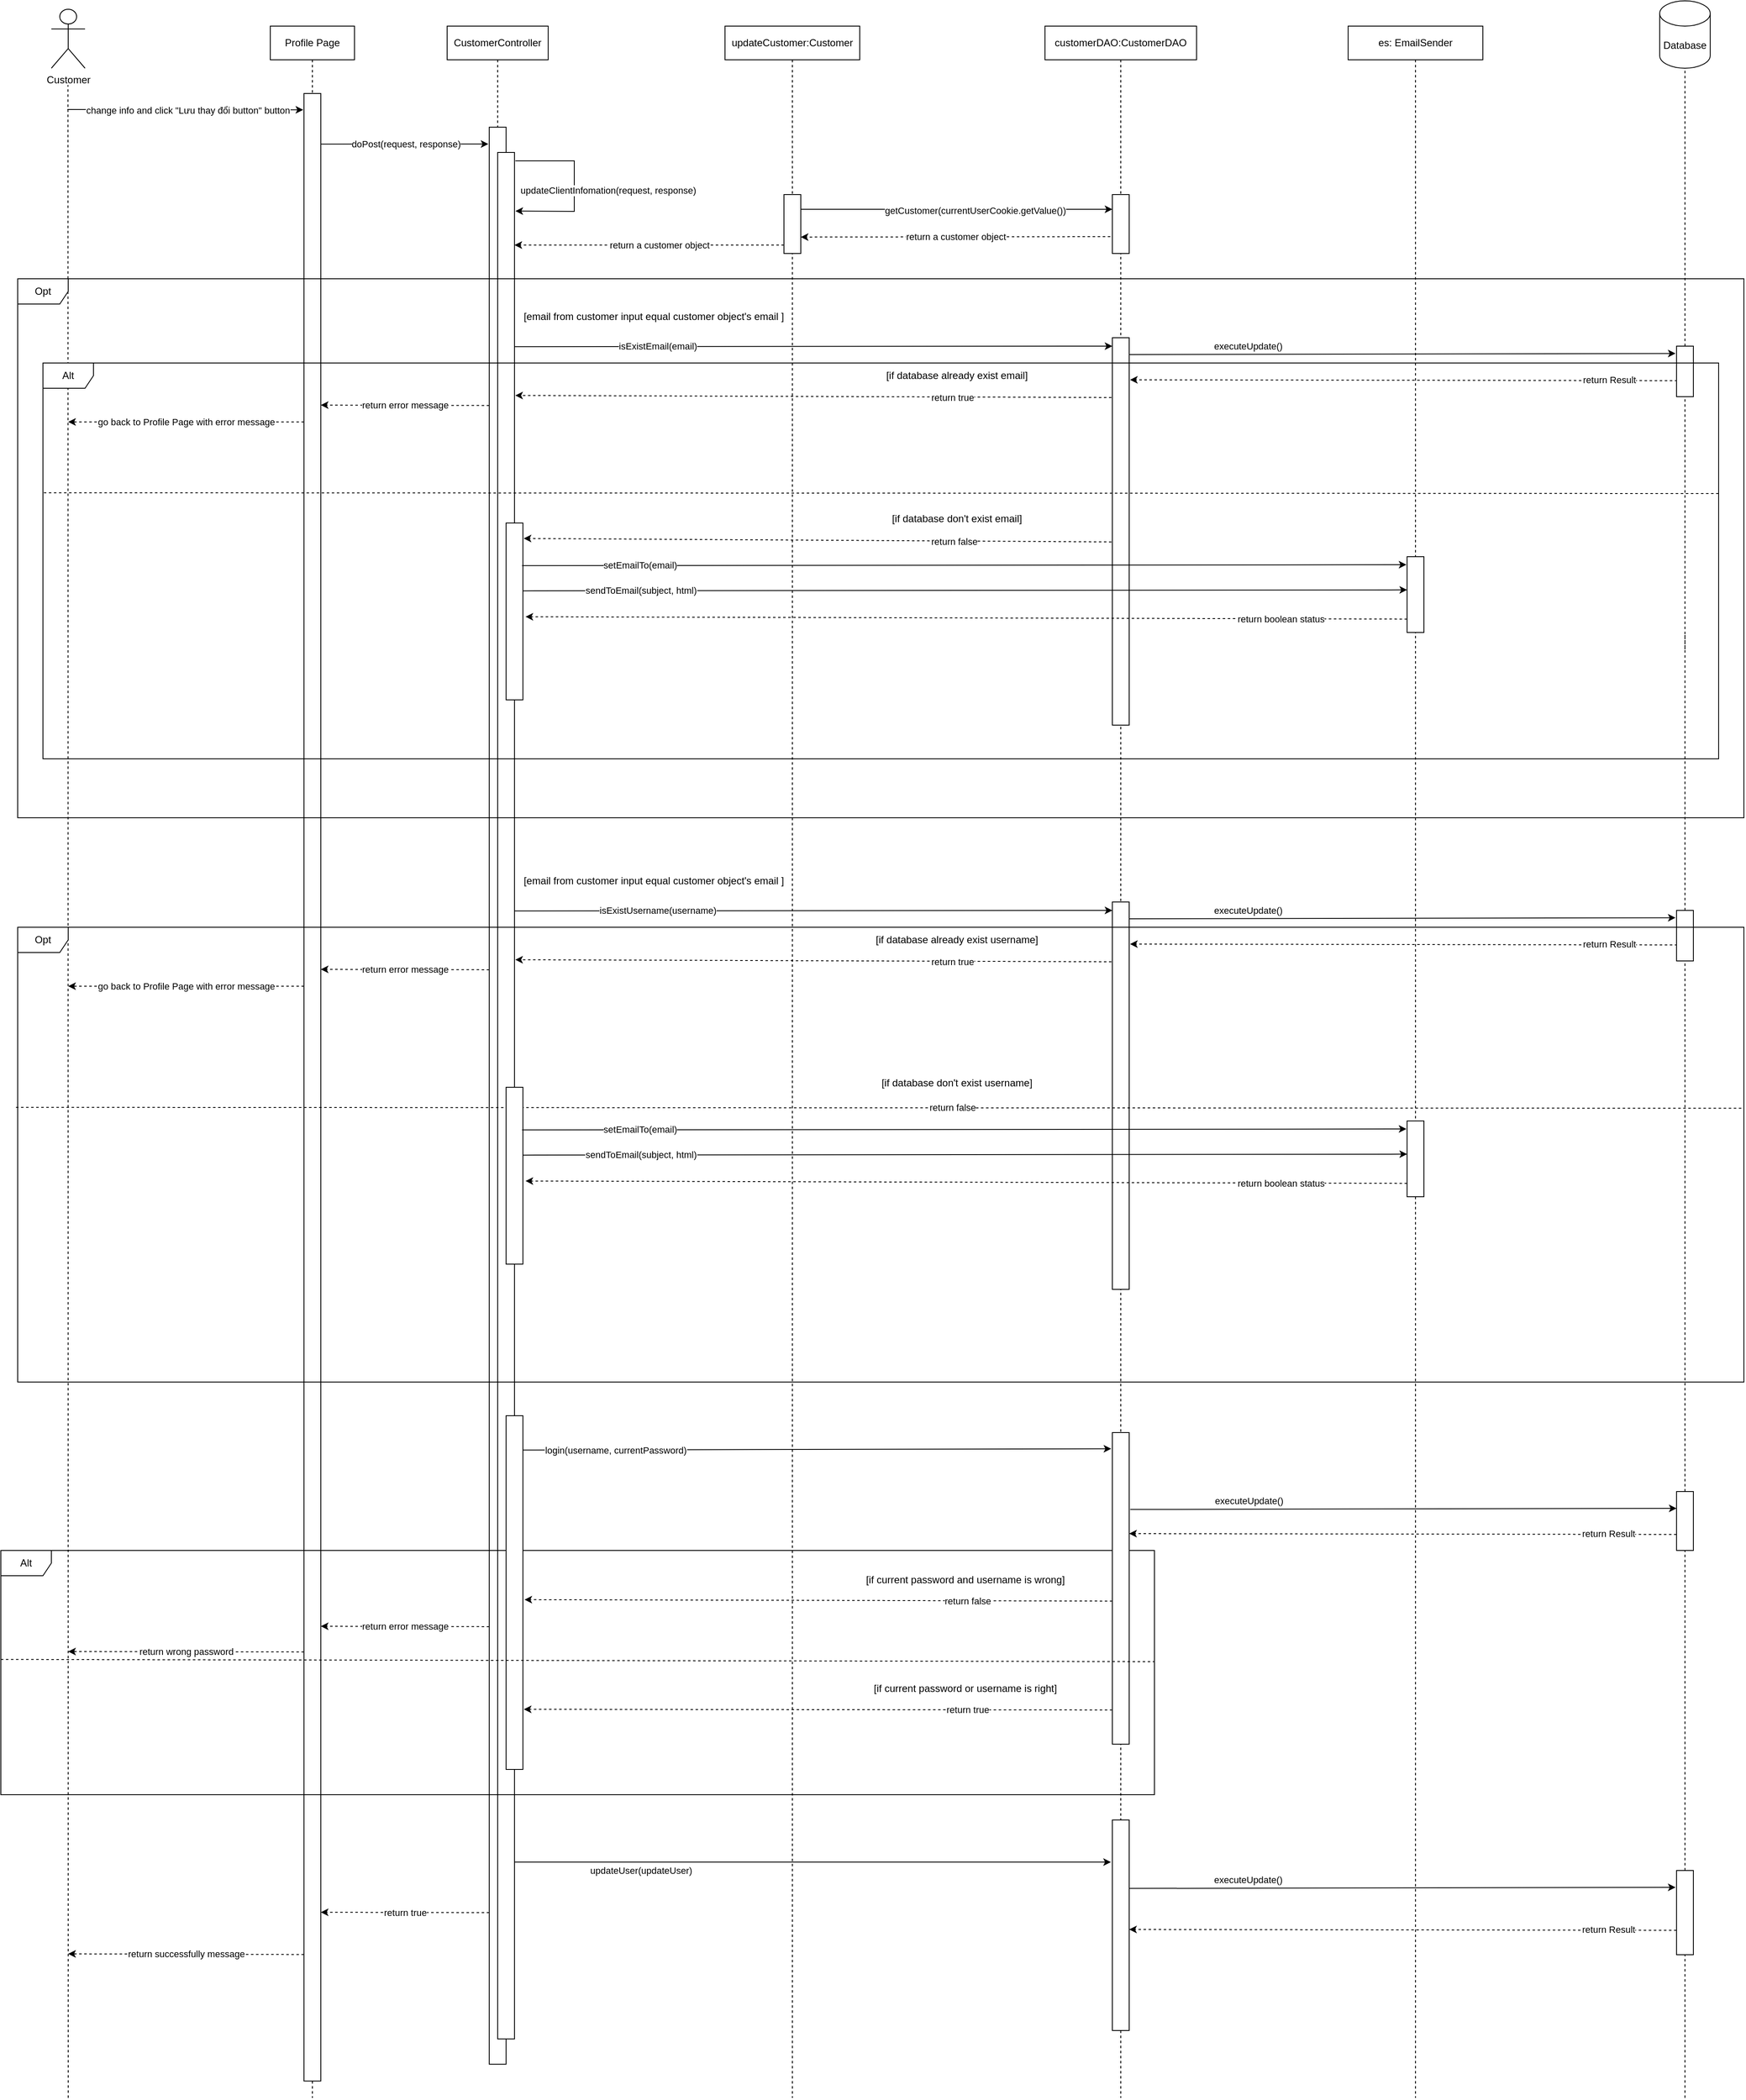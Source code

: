 <mxfile version="21.7.5" type="device">
  <diagram name="Page-1" id="02Nq9jW7B3owufkaCvR9">
    <mxGraphModel dx="1321" dy="1278" grid="1" gridSize="10" guides="1" tooltips="1" connect="1" arrows="1" fold="1" page="1" pageScale="1" pageWidth="850" pageHeight="1100" math="0" shadow="0">
      <root>
        <mxCell id="0" />
        <mxCell id="1" parent="0" />
        <mxCell id="blRzjGdOvriiohquqsqD-1" value="updateCustomer:Customer" style="shape=umlLifeline;perimeter=lifelinePerimeter;whiteSpace=wrap;html=1;container=1;dropTarget=0;collapsible=0;recursiveResize=0;outlineConnect=0;portConstraint=eastwest;newEdgeStyle={&quot;curved&quot;:0,&quot;rounded&quot;:0};" vertex="1" parent="1">
          <mxGeometry x="1300" y="460" width="160" height="2460" as="geometry" />
        </mxCell>
        <mxCell id="7hafV3GSP3RzsJZpvLI7-5" value="" style="endArrow=none;dashed=1;html=1;rounded=0;" parent="1" source="blRzjGdOvriiohquqsqD-7" target="7hafV3GSP3RzsJZpvLI7-6" edge="1">
          <mxGeometry width="50" height="50" relative="1" as="geometry">
            <mxPoint x="1660" y="1200" as="sourcePoint" />
            <mxPoint x="750" y="530" as="targetPoint" />
          </mxGeometry>
        </mxCell>
        <mxCell id="7hafV3GSP3RzsJZpvLI7-6" value="Database" style="shape=cylinder3;whiteSpace=wrap;html=1;boundedLbl=1;backgroundOutline=1;size=15;" parent="1" vertex="1">
          <mxGeometry x="2410" y="430" width="60" height="80" as="geometry" />
        </mxCell>
        <mxCell id="pOCr6q6vtAm0lsox3jmK-1" value="Customer" style="shape=umlActor;verticalLabelPosition=bottom;verticalAlign=top;html=1;" parent="1" vertex="1">
          <mxGeometry x="500" y="440" width="40" height="70" as="geometry" />
        </mxCell>
        <mxCell id="pOCr6q6vtAm0lsox3jmK-4" value="" style="endArrow=none;dashed=1;html=1;rounded=0;" parent="1" edge="1">
          <mxGeometry width="50" height="50" relative="1" as="geometry">
            <mxPoint x="520" y="2920" as="sourcePoint" />
            <mxPoint x="519.72" y="530" as="targetPoint" />
          </mxGeometry>
        </mxCell>
        <mxCell id="pOCr6q6vtAm0lsox3jmK-5" value="CustomerController" style="shape=umlLifeline;perimeter=lifelinePerimeter;whiteSpace=wrap;html=1;container=1;dropTarget=0;collapsible=0;recursiveResize=0;outlineConnect=0;portConstraint=eastwest;newEdgeStyle={&quot;curved&quot;:0,&quot;rounded&quot;:0};" parent="1" vertex="1">
          <mxGeometry x="970" y="460" width="120" height="2100" as="geometry" />
        </mxCell>
        <mxCell id="pOCr6q6vtAm0lsox3jmK-6" value="customerDAO:CustomerDAO" style="shape=umlLifeline;perimeter=lifelinePerimeter;whiteSpace=wrap;html=1;container=1;dropTarget=0;collapsible=0;recursiveResize=0;outlineConnect=0;portConstraint=eastwest;newEdgeStyle={&quot;curved&quot;:0,&quot;rounded&quot;:0};" parent="1" vertex="1">
          <mxGeometry x="1680" y="460" width="180" height="2460" as="geometry" />
        </mxCell>
        <mxCell id="pOCr6q6vtAm0lsox3jmK-10" value="" style="endArrow=classic;html=1;rounded=0;entryX=-0.05;entryY=0.024;entryDx=0;entryDy=0;entryPerimeter=0;" parent="1" edge="1">
          <mxGeometry width="50" height="50" relative="1" as="geometry">
            <mxPoint x="820" y="600.08" as="sourcePoint" />
            <mxPoint x="1019" y="600.0" as="targetPoint" />
          </mxGeometry>
        </mxCell>
        <mxCell id="pOCr6q6vtAm0lsox3jmK-11" value="doPost(request, response)" style="edgeLabel;html=1;align=center;verticalAlign=middle;resizable=0;points=[];" parent="pOCr6q6vtAm0lsox3jmK-10" vertex="1" connectable="0">
          <mxGeometry x="0.087" relative="1" as="geometry">
            <mxPoint x="-7" as="offset" />
          </mxGeometry>
        </mxCell>
        <mxCell id="pOCr6q6vtAm0lsox3jmK-13" value="" style="endArrow=classic;html=1;rounded=0;entryX=0.005;entryY=0.034;entryDx=0;entryDy=0;entryPerimeter=0;" parent="1" edge="1">
          <mxGeometry width="50" height="50" relative="1" as="geometry">
            <mxPoint x="519" y="559" as="sourcePoint" />
            <mxPoint x="799.1" y="559.38" as="targetPoint" />
          </mxGeometry>
        </mxCell>
        <mxCell id="pOCr6q6vtAm0lsox3jmK-40" value="change info and click &quot;Lưu thay đổi button&quot; button" style="edgeLabel;html=1;align=center;verticalAlign=middle;resizable=0;points=[];" parent="pOCr6q6vtAm0lsox3jmK-13" vertex="1" connectable="0">
          <mxGeometry x="-0.158" y="2" relative="1" as="geometry">
            <mxPoint x="25" y="3" as="offset" />
          </mxGeometry>
        </mxCell>
        <mxCell id="pOCr6q6vtAm0lsox3jmK-12" value="" style="rounded=0;whiteSpace=wrap;html=1;" parent="1" vertex="1">
          <mxGeometry x="1020" y="580" width="20" height="2300" as="geometry" />
        </mxCell>
        <mxCell id="pOCr6q6vtAm0lsox3jmK-15" value="" style="rounded=0;whiteSpace=wrap;html=1;" parent="1" vertex="1">
          <mxGeometry x="1370" y="660" width="20" height="70" as="geometry" />
        </mxCell>
        <mxCell id="pOCr6q6vtAm0lsox3jmK-16" value="&lt;span id=&quot;docs-internal-guid-dc2d509d-7fff-d388-6200-2b9743ca5b75&quot;&gt;&lt;/span&gt;Profile Page" style="shape=umlLifeline;perimeter=lifelinePerimeter;whiteSpace=wrap;html=1;container=1;dropTarget=0;collapsible=0;recursiveResize=0;outlineConnect=0;portConstraint=eastwest;newEdgeStyle={&quot;curved&quot;:0,&quot;rounded&quot;:0};" parent="1" vertex="1">
          <mxGeometry x="760" y="460" width="100" height="2460" as="geometry" />
        </mxCell>
        <mxCell id="pOCr6q6vtAm0lsox3jmK-17" value="" style="rounded=0;whiteSpace=wrap;html=1;" parent="1" vertex="1">
          <mxGeometry x="800" y="540" width="20" height="2360" as="geometry" />
        </mxCell>
        <mxCell id="pOCr6q6vtAm0lsox3jmK-20" value="" style="rounded=0;whiteSpace=wrap;html=1;" parent="1" vertex="1">
          <mxGeometry x="1030" y="610" width="20" height="2240" as="geometry" />
        </mxCell>
        <mxCell id="pOCr6q6vtAm0lsox3jmK-21" value="" style="endArrow=classic;html=1;rounded=0;entryX=1.006;entryY=0.099;entryDx=0;entryDy=0;entryPerimeter=0;" parent="1" edge="1">
          <mxGeometry width="50" height="50" relative="1" as="geometry">
            <mxPoint x="1051" y="620" as="sourcePoint" />
            <mxPoint x="1051.12" y="679.6" as="targetPoint" />
            <Array as="points">
              <mxPoint x="1121" y="620" />
              <mxPoint x="1121" y="680" />
            </Array>
          </mxGeometry>
        </mxCell>
        <mxCell id="pOCr6q6vtAm0lsox3jmK-22" value="updateClientInfomation(request, response)" style="edgeLabel;html=1;align=center;verticalAlign=middle;resizable=0;points=[];" parent="pOCr6q6vtAm0lsox3jmK-21" vertex="1" connectable="0">
          <mxGeometry x="0.087" relative="1" as="geometry">
            <mxPoint x="40" y="-4" as="offset" />
          </mxGeometry>
        </mxCell>
        <mxCell id="pOCr6q6vtAm0lsox3jmK-23" value="isExistEmail(email)" style="endArrow=classic;html=1;rounded=0;exitX=1.117;exitY=0.301;exitDx=0;exitDy=0;exitPerimeter=0;" parent="1" edge="1">
          <mxGeometry x="-0.521" y="1" width="50" height="50" relative="1" as="geometry">
            <mxPoint x="1050.0" y="840.68" as="sourcePoint" />
            <mxPoint x="1760" y="840" as="targetPoint" />
            <mxPoint as="offset" />
          </mxGeometry>
        </mxCell>
        <mxCell id="pOCr6q6vtAm0lsox3jmK-32" value="go back to Profile Page with error message" style="endArrow=classic;html=1;rounded=0;dashed=1;exitX=0.005;exitY=0.82;exitDx=0;exitDy=0;exitPerimeter=0;" parent="1" edge="1">
          <mxGeometry width="50" height="50" relative="1" as="geometry">
            <mxPoint x="800" y="930" as="sourcePoint" />
            <mxPoint x="520" y="930" as="targetPoint" />
            <mxPoint as="offset" />
          </mxGeometry>
        </mxCell>
        <mxCell id="uiwo6wowdkumXzTa2rLQ-1" value="" style="endArrow=none;dashed=1;html=1;rounded=0;" parent="1" edge="1" source="blRzjGdOvriiohquqsqD-88">
          <mxGeometry width="50" height="50" relative="1" as="geometry">
            <mxPoint x="2440" y="3840" as="sourcePoint" />
            <mxPoint x="2440" y="1180" as="targetPoint" />
          </mxGeometry>
        </mxCell>
        <mxCell id="blRzjGdOvriiohquqsqD-3" value="es:&amp;nbsp;EmailSender" style="shape=umlLifeline;perimeter=lifelinePerimeter;whiteSpace=wrap;html=1;container=1;dropTarget=0;collapsible=0;recursiveResize=0;outlineConnect=0;portConstraint=eastwest;newEdgeStyle={&quot;curved&quot;:0,&quot;rounded&quot;:0};" vertex="1" parent="1">
          <mxGeometry x="2040" y="460" width="160" height="2460" as="geometry" />
        </mxCell>
        <mxCell id="blRzjGdOvriiohquqsqD-5" value="getCustomer(currentUserCookie.getValue())" style="endArrow=classic;html=1;rounded=0;exitX=1;exitY=0.25;exitDx=0;exitDy=0;entryX=0;entryY=0.25;entryDx=0;entryDy=0;" edge="1" parent="1" source="pOCr6q6vtAm0lsox3jmK-15" target="blRzjGdOvriiohquqsqD-6">
          <mxGeometry x="0.119" y="-1" width="50" height="50" relative="1" as="geometry">
            <mxPoint x="1389" y="690.0" as="sourcePoint" />
            <mxPoint x="1759" y="696" as="targetPoint" />
            <mxPoint as="offset" />
          </mxGeometry>
        </mxCell>
        <mxCell id="blRzjGdOvriiohquqsqD-6" value="" style="rounded=0;whiteSpace=wrap;html=1;" vertex="1" parent="1">
          <mxGeometry x="1760" y="660" width="20" height="70" as="geometry" />
        </mxCell>
        <mxCell id="blRzjGdOvriiohquqsqD-8" value="return a customer object" style="endArrow=classic;html=1;rounded=0;dashed=1;exitX=-0.178;exitY=0.826;exitDx=0;exitDy=0;exitPerimeter=0;entryX=0.944;entryY=0.667;entryDx=0;entryDy=0;entryPerimeter=0;" edge="1" parent="1">
          <mxGeometry width="50" height="50" relative="1" as="geometry">
            <mxPoint x="1757.56" y="710.0" as="sourcePoint" />
            <mxPoint x="1390.0" y="710.46" as="targetPoint" />
          </mxGeometry>
        </mxCell>
        <mxCell id="blRzjGdOvriiohquqsqD-10" value="return a customer object" style="endArrow=classic;html=1;rounded=0;dashed=1;exitX=-0.178;exitY=0.826;exitDx=0;exitDy=0;exitPerimeter=0;" edge="1" parent="1">
          <mxGeometry x="-0.075" width="50" height="50" relative="1" as="geometry">
            <mxPoint x="1370" y="720.0" as="sourcePoint" />
            <mxPoint x="1050" y="720" as="targetPoint" />
            <mxPoint as="offset" />
          </mxGeometry>
        </mxCell>
        <mxCell id="blRzjGdOvriiohquqsqD-12" value="" style="rounded=0;whiteSpace=wrap;html=1;" vertex="1" parent="1">
          <mxGeometry x="1760" y="830" width="20" height="460" as="geometry" />
        </mxCell>
        <mxCell id="blRzjGdOvriiohquqsqD-13" value="executeUpdate()" style="endArrow=classic;html=1;rounded=0;exitX=0.984;exitY=0.371;exitDx=0;exitDy=0;exitPerimeter=0;entryX=-0.057;entryY=0.645;entryDx=0;entryDy=0;entryPerimeter=0;" edge="1" parent="1">
          <mxGeometry x="-0.565" y="10" width="50" height="50" relative="1" as="geometry">
            <mxPoint x="1780" y="850.0" as="sourcePoint" />
            <mxPoint x="2428.86" y="848.7" as="targetPoint" />
            <mxPoint as="offset" />
          </mxGeometry>
        </mxCell>
        <mxCell id="blRzjGdOvriiohquqsqD-14" value="return Result" style="endArrow=classic;html=1;rounded=0;dashed=1;exitX=0.012;exitY=0.85;exitDx=0;exitDy=0;exitPerimeter=0;" edge="1" parent="1">
          <mxGeometry x="-0.751" y="-1" width="50" height="50" relative="1" as="geometry">
            <mxPoint x="2431" y="881" as="sourcePoint" />
            <mxPoint x="1781" y="880" as="targetPoint" />
            <mxPoint as="offset" />
          </mxGeometry>
        </mxCell>
        <mxCell id="blRzjGdOvriiohquqsqD-15" value="" style="endArrow=none;dashed=1;html=1;rounded=0;" edge="1" parent="1" target="blRzjGdOvriiohquqsqD-7">
          <mxGeometry width="50" height="50" relative="1" as="geometry">
            <mxPoint x="2440" y="1200" as="sourcePoint" />
            <mxPoint x="2440" y="590" as="targetPoint" />
          </mxGeometry>
        </mxCell>
        <mxCell id="blRzjGdOvriiohquqsqD-7" value="" style="rounded=0;whiteSpace=wrap;html=1;" vertex="1" parent="1">
          <mxGeometry x="2430" y="840" width="20" height="60" as="geometry" />
        </mxCell>
        <mxCell id="blRzjGdOvriiohquqsqD-16" value="Alt" style="shape=umlFrame;whiteSpace=wrap;html=1;pointerEvents=0;" vertex="1" parent="1">
          <mxGeometry x="490" y="860" width="1990" height="470" as="geometry" />
        </mxCell>
        <mxCell id="blRzjGdOvriiohquqsqD-17" value="Opt" style="shape=umlFrame;whiteSpace=wrap;html=1;pointerEvents=0;" vertex="1" parent="1">
          <mxGeometry x="460" y="760" width="2050" height="640" as="geometry" />
        </mxCell>
        <mxCell id="blRzjGdOvriiohquqsqD-20" value="" style="endArrow=none;dashed=1;html=1;rounded=0;exitX=0;exitY=0.497;exitDx=0;exitDy=0;exitPerimeter=0;entryX=1;entryY=0.5;entryDx=0;entryDy=0;entryPerimeter=0;" edge="1" parent="1">
          <mxGeometry width="50" height="50" relative="1" as="geometry">
            <mxPoint x="491" y="1014.07" as="sourcePoint" />
            <mxPoint x="2481.0" y="1015.0" as="targetPoint" />
          </mxGeometry>
        </mxCell>
        <mxCell id="blRzjGdOvriiohquqsqD-23" value="[email from customer input equal customer object&#39;s email ]" style="text;html=1;align=center;verticalAlign=middle;resizable=0;points=[];autosize=1;strokeColor=none;fillColor=none;" vertex="1" parent="1">
          <mxGeometry x="1050" y="790" width="330" height="30" as="geometry" />
        </mxCell>
        <mxCell id="blRzjGdOvriiohquqsqD-26" value="return true" style="endArrow=classic;html=1;rounded=0;dashed=1;exitX=0.012;exitY=0.85;exitDx=0;exitDy=0;exitPerimeter=0;entryX=1.096;entryY=0.139;entryDx=0;entryDy=0;entryPerimeter=0;" edge="1" parent="1">
          <mxGeometry x="-0.466" y="1" width="50" height="50" relative="1" as="geometry">
            <mxPoint x="1759" y="901" as="sourcePoint" />
            <mxPoint x="1050.92" y="898.54" as="targetPoint" />
            <mxPoint as="offset" />
          </mxGeometry>
        </mxCell>
        <mxCell id="blRzjGdOvriiohquqsqD-27" value="[if database already exist email]" style="text;html=1;align=center;verticalAlign=middle;resizable=0;points=[];autosize=1;strokeColor=none;fillColor=none;" vertex="1" parent="1">
          <mxGeometry x="1480" y="860" width="190" height="30" as="geometry" />
        </mxCell>
        <mxCell id="blRzjGdOvriiohquqsqD-28" value="return error message" style="endArrow=classic;html=1;rounded=0;dashed=1;exitX=0.012;exitY=0.85;exitDx=0;exitDy=0;exitPerimeter=0;" edge="1" parent="1">
          <mxGeometry width="50" height="50" relative="1" as="geometry">
            <mxPoint x="1020" y="910.46" as="sourcePoint" />
            <mxPoint x="820" y="910" as="targetPoint" />
            <mxPoint as="offset" />
          </mxGeometry>
        </mxCell>
        <mxCell id="blRzjGdOvriiohquqsqD-29" value="return false" style="endArrow=classic;html=1;rounded=0;dashed=1;exitX=0.012;exitY=0.85;exitDx=0;exitDy=0;exitPerimeter=0;entryX=1.097;entryY=0.153;entryDx=0;entryDy=0;entryPerimeter=0;" edge="1" parent="1">
          <mxGeometry x="-0.466" y="1" width="50" height="50" relative="1" as="geometry">
            <mxPoint x="1759" y="1072.46" as="sourcePoint" />
            <mxPoint x="1060.94" y="1068.36" as="targetPoint" />
            <mxPoint as="offset" />
          </mxGeometry>
        </mxCell>
        <mxCell id="blRzjGdOvriiohquqsqD-30" value="[if database don&#39;t exist email]" style="text;html=1;align=center;verticalAlign=middle;resizable=0;points=[];autosize=1;strokeColor=none;fillColor=none;" vertex="1" parent="1">
          <mxGeometry x="1485" y="1030" width="180" height="30" as="geometry" />
        </mxCell>
        <mxCell id="blRzjGdOvriiohquqsqD-32" value="" style="rounded=0;whiteSpace=wrap;html=1;" vertex="1" parent="1">
          <mxGeometry x="1040" y="1050" width="20" height="210" as="geometry" />
        </mxCell>
        <mxCell id="blRzjGdOvriiohquqsqD-35" value="" style="rounded=0;whiteSpace=wrap;html=1;" vertex="1" parent="1">
          <mxGeometry x="2110" y="1090" width="20" height="90" as="geometry" />
        </mxCell>
        <mxCell id="blRzjGdOvriiohquqsqD-40" value="setEmailTo(email)" style="endArrow=classic;html=1;rounded=0;exitX=1.117;exitY=0.301;exitDx=0;exitDy=0;exitPerimeter=0;entryX=0.009;entryY=0.659;entryDx=0;entryDy=0;entryPerimeter=0;" edge="1" parent="1">
          <mxGeometry x="-0.732" y="1" width="50" height="50" relative="1" as="geometry">
            <mxPoint x="1059.0" y="1100.68" as="sourcePoint" />
            <mxPoint x="2109.18" y="1099.54" as="targetPoint" />
            <mxPoint as="offset" />
          </mxGeometry>
        </mxCell>
        <mxCell id="blRzjGdOvriiohquqsqD-41" value="sendToEmail(subject, html)" style="endArrow=classic;html=1;rounded=0;exitX=1.117;exitY=0.301;exitDx=0;exitDy=0;exitPerimeter=0;entryX=0.009;entryY=0.659;entryDx=0;entryDy=0;entryPerimeter=0;" edge="1" parent="1">
          <mxGeometry x="-0.733" width="50" height="50" relative="1" as="geometry">
            <mxPoint x="1059.82" y="1130.57" as="sourcePoint" />
            <mxPoint x="2110" y="1129.43" as="targetPoint" />
            <mxPoint as="offset" />
          </mxGeometry>
        </mxCell>
        <mxCell id="blRzjGdOvriiohquqsqD-42" value="return boolean status" style="endArrow=classic;html=1;rounded=0;dashed=1;exitX=0.012;exitY=0.85;exitDx=0;exitDy=0;exitPerimeter=0;entryX=1.156;entryY=0.53;entryDx=0;entryDy=0;entryPerimeter=0;" edge="1" parent="1" target="blRzjGdOvriiohquqsqD-32">
          <mxGeometry x="-0.713" width="50" height="50" relative="1" as="geometry">
            <mxPoint x="2110" y="1164.1" as="sourcePoint" />
            <mxPoint x="1411.94" y="1160" as="targetPoint" />
            <mxPoint as="offset" />
          </mxGeometry>
        </mxCell>
        <mxCell id="blRzjGdOvriiohquqsqD-46" value="isExistUsername(username)" style="endArrow=classic;html=1;rounded=0;exitX=1.117;exitY=0.301;exitDx=0;exitDy=0;exitPerimeter=0;" edge="1" parent="1">
          <mxGeometry x="-0.521" y="1" width="50" height="50" relative="1" as="geometry">
            <mxPoint x="1050.0" y="1510.68" as="sourcePoint" />
            <mxPoint x="1760" y="1510" as="targetPoint" />
            <mxPoint as="offset" />
          </mxGeometry>
        </mxCell>
        <mxCell id="blRzjGdOvriiohquqsqD-47" value="go back to Profile Page with error message" style="endArrow=classic;html=1;rounded=0;dashed=1;exitX=0.005;exitY=0.82;exitDx=0;exitDy=0;exitPerimeter=0;" edge="1" parent="1">
          <mxGeometry width="50" height="50" relative="1" as="geometry">
            <mxPoint x="800" y="1600" as="sourcePoint" />
            <mxPoint x="520" y="1600" as="targetPoint" />
            <mxPoint as="offset" />
          </mxGeometry>
        </mxCell>
        <mxCell id="blRzjGdOvriiohquqsqD-48" value="" style="rounded=0;whiteSpace=wrap;html=1;" vertex="1" parent="1">
          <mxGeometry x="2430" y="2200" width="20" height="70" as="geometry" />
        </mxCell>
        <mxCell id="blRzjGdOvriiohquqsqD-49" value="" style="rounded=0;whiteSpace=wrap;html=1;" vertex="1" parent="1">
          <mxGeometry x="1760" y="1500" width="20" height="460" as="geometry" />
        </mxCell>
        <mxCell id="blRzjGdOvriiohquqsqD-50" value="executeUpdate()" style="endArrow=classic;html=1;rounded=0;exitX=0.984;exitY=0.371;exitDx=0;exitDy=0;exitPerimeter=0;entryX=-0.057;entryY=0.645;entryDx=0;entryDy=0;entryPerimeter=0;" edge="1" parent="1">
          <mxGeometry x="-0.565" y="10" width="50" height="50" relative="1" as="geometry">
            <mxPoint x="1780" y="1520.0" as="sourcePoint" />
            <mxPoint x="2428.86" y="1518.7" as="targetPoint" />
            <mxPoint as="offset" />
          </mxGeometry>
        </mxCell>
        <mxCell id="blRzjGdOvriiohquqsqD-51" value="return Result" style="endArrow=classic;html=1;rounded=0;dashed=1;exitX=0.012;exitY=0.85;exitDx=0;exitDy=0;exitPerimeter=0;" edge="1" parent="1">
          <mxGeometry x="-0.751" y="-1" width="50" height="50" relative="1" as="geometry">
            <mxPoint x="2431" y="1551" as="sourcePoint" />
            <mxPoint x="1781" y="1550" as="targetPoint" />
            <mxPoint as="offset" />
          </mxGeometry>
        </mxCell>
        <mxCell id="blRzjGdOvriiohquqsqD-52" value="" style="endArrow=none;dashed=1;html=1;rounded=0;" edge="1" source="blRzjGdOvriiohquqsqD-48" target="blRzjGdOvriiohquqsqD-53" parent="1">
          <mxGeometry width="50" height="50" relative="1" as="geometry">
            <mxPoint x="2440" y="1650" as="sourcePoint" />
            <mxPoint x="2440" y="1260" as="targetPoint" />
          </mxGeometry>
        </mxCell>
        <mxCell id="blRzjGdOvriiohquqsqD-53" value="" style="rounded=0;whiteSpace=wrap;html=1;" vertex="1" parent="1">
          <mxGeometry x="2430" y="1510" width="20" height="60" as="geometry" />
        </mxCell>
        <mxCell id="blRzjGdOvriiohquqsqD-54" value="Alt" style="shape=umlFrame;whiteSpace=wrap;html=1;pointerEvents=0;" vertex="1" parent="1">
          <mxGeometry x="440" y="2270" width="1370" height="290" as="geometry" />
        </mxCell>
        <mxCell id="blRzjGdOvriiohquqsqD-55" value="Opt" style="shape=umlFrame;whiteSpace=wrap;html=1;pointerEvents=0;" vertex="1" parent="1">
          <mxGeometry x="460" y="1530" width="2050" height="540" as="geometry" />
        </mxCell>
        <mxCell id="blRzjGdOvriiohquqsqD-56" value="" style="rounded=0;whiteSpace=wrap;html=1;" vertex="1" parent="1">
          <mxGeometry x="1760" y="2130" width="20" height="370" as="geometry" />
        </mxCell>
        <mxCell id="blRzjGdOvriiohquqsqD-57" value="return false" style="endArrow=none;dashed=1;html=1;rounded=0;exitX=-0.001;exitY=0.396;exitDx=0;exitDy=0;exitPerimeter=0;entryX=1;entryY=0.398;entryDx=0;entryDy=0;entryPerimeter=0;" edge="1" parent="1" source="blRzjGdOvriiohquqsqD-55" target="blRzjGdOvriiohquqsqD-55">
          <mxGeometry x="0.084" width="50" height="50" relative="1" as="geometry">
            <mxPoint x="491" y="1684.07" as="sourcePoint" />
            <mxPoint x="2481.0" y="1685.0" as="targetPoint" />
            <mxPoint as="offset" />
          </mxGeometry>
        </mxCell>
        <mxCell id="blRzjGdOvriiohquqsqD-58" value="[email from customer input equal customer object&#39;s email ]" style="text;html=1;align=center;verticalAlign=middle;resizable=0;points=[];autosize=1;strokeColor=none;fillColor=none;" vertex="1" parent="1">
          <mxGeometry x="1050" y="1460" width="330" height="30" as="geometry" />
        </mxCell>
        <mxCell id="blRzjGdOvriiohquqsqD-59" value="return true" style="endArrow=classic;html=1;rounded=0;dashed=1;exitX=0.012;exitY=0.85;exitDx=0;exitDy=0;exitPerimeter=0;entryX=1.096;entryY=0.139;entryDx=0;entryDy=0;entryPerimeter=0;" edge="1" parent="1">
          <mxGeometry x="-0.466" y="1" width="50" height="50" relative="1" as="geometry">
            <mxPoint x="1759" y="1571" as="sourcePoint" />
            <mxPoint x="1050.92" y="1568.54" as="targetPoint" />
            <mxPoint as="offset" />
          </mxGeometry>
        </mxCell>
        <mxCell id="blRzjGdOvriiohquqsqD-60" value="[if database already exist username]" style="text;html=1;align=center;verticalAlign=middle;resizable=0;points=[];autosize=1;strokeColor=none;fillColor=none;" vertex="1" parent="1">
          <mxGeometry x="1465" y="1530" width="220" height="30" as="geometry" />
        </mxCell>
        <mxCell id="blRzjGdOvriiohquqsqD-61" value="return error message" style="endArrow=classic;html=1;rounded=0;dashed=1;exitX=0.012;exitY=0.85;exitDx=0;exitDy=0;exitPerimeter=0;" edge="1" parent="1">
          <mxGeometry width="50" height="50" relative="1" as="geometry">
            <mxPoint x="1020" y="1580.46" as="sourcePoint" />
            <mxPoint x="820" y="1580" as="targetPoint" />
            <mxPoint as="offset" />
          </mxGeometry>
        </mxCell>
        <mxCell id="blRzjGdOvriiohquqsqD-63" value="[if database don&#39;t exist username]" style="text;html=1;align=center;verticalAlign=middle;resizable=0;points=[];autosize=1;strokeColor=none;fillColor=none;" vertex="1" parent="1">
          <mxGeometry x="1475" y="1700" width="200" height="30" as="geometry" />
        </mxCell>
        <mxCell id="blRzjGdOvriiohquqsqD-64" value="" style="rounded=0;whiteSpace=wrap;html=1;" vertex="1" parent="1">
          <mxGeometry x="1040" y="1720" width="20" height="210" as="geometry" />
        </mxCell>
        <mxCell id="blRzjGdOvriiohquqsqD-65" value="" style="rounded=0;whiteSpace=wrap;html=1;" vertex="1" parent="1">
          <mxGeometry x="2110" y="1760" width="20" height="90" as="geometry" />
        </mxCell>
        <mxCell id="blRzjGdOvriiohquqsqD-66" value="setEmailTo(email)" style="endArrow=classic;html=1;rounded=0;exitX=1.117;exitY=0.301;exitDx=0;exitDy=0;exitPerimeter=0;entryX=0.009;entryY=0.659;entryDx=0;entryDy=0;entryPerimeter=0;" edge="1" parent="1">
          <mxGeometry x="-0.732" y="1" width="50" height="50" relative="1" as="geometry">
            <mxPoint x="1059.0" y="1770.68" as="sourcePoint" />
            <mxPoint x="2109.18" y="1769.54" as="targetPoint" />
            <mxPoint as="offset" />
          </mxGeometry>
        </mxCell>
        <mxCell id="blRzjGdOvriiohquqsqD-67" value="sendToEmail(subject, html)" style="endArrow=classic;html=1;rounded=0;exitX=1.117;exitY=0.301;exitDx=0;exitDy=0;exitPerimeter=0;entryX=0.009;entryY=0.659;entryDx=0;entryDy=0;entryPerimeter=0;" edge="1" parent="1">
          <mxGeometry x="-0.733" width="50" height="50" relative="1" as="geometry">
            <mxPoint x="1059.82" y="1800.57" as="sourcePoint" />
            <mxPoint x="2110" y="1799.43" as="targetPoint" />
            <mxPoint as="offset" />
          </mxGeometry>
        </mxCell>
        <mxCell id="blRzjGdOvriiohquqsqD-68" value="return boolean status" style="endArrow=classic;html=1;rounded=0;dashed=1;exitX=0.012;exitY=0.85;exitDx=0;exitDy=0;exitPerimeter=0;entryX=1.156;entryY=0.53;entryDx=0;entryDy=0;entryPerimeter=0;" edge="1" target="blRzjGdOvriiohquqsqD-64" parent="1">
          <mxGeometry x="-0.713" width="50" height="50" relative="1" as="geometry">
            <mxPoint x="2110" y="1834.1" as="sourcePoint" />
            <mxPoint x="1411.94" y="1830" as="targetPoint" />
            <mxPoint as="offset" />
          </mxGeometry>
        </mxCell>
        <mxCell id="blRzjGdOvriiohquqsqD-71" value="" style="rounded=0;whiteSpace=wrap;html=1;" vertex="1" parent="1">
          <mxGeometry x="1040" y="2110" width="20" height="420" as="geometry" />
        </mxCell>
        <mxCell id="blRzjGdOvriiohquqsqD-74" value="" style="endArrow=none;dashed=1;html=1;rounded=0;exitX=0;exitY=0.446;exitDx=0;exitDy=0;exitPerimeter=0;" edge="1" parent="1" source="blRzjGdOvriiohquqsqD-54">
          <mxGeometry width="50" height="50" relative="1" as="geometry">
            <mxPoint x="458" y="2400" as="sourcePoint" />
            <mxPoint x="1810" y="2402" as="targetPoint" />
          </mxGeometry>
        </mxCell>
        <mxCell id="blRzjGdOvriiohquqsqD-75" value="login(username, currentPassword)" style="endArrow=classic;html=1;rounded=0;exitX=1.117;exitY=0.301;exitDx=0;exitDy=0;exitPerimeter=0;entryX=-0.075;entryY=0.107;entryDx=0;entryDy=0;entryPerimeter=0;" edge="1" parent="1">
          <mxGeometry x="-0.685" width="50" height="50" relative="1" as="geometry">
            <mxPoint x="1060.0" y="2150.77" as="sourcePoint" />
            <mxPoint x="1758.68" y="2149.22" as="targetPoint" />
            <mxPoint as="offset" />
          </mxGeometry>
        </mxCell>
        <mxCell id="blRzjGdOvriiohquqsqD-76" value="return false" style="endArrow=classic;html=1;rounded=0;dashed=1;exitX=0.012;exitY=0.85;exitDx=0;exitDy=0;exitPerimeter=0;entryX=1.093;entryY=0.52;entryDx=0;entryDy=0;entryPerimeter=0;" edge="1" parent="1" target="blRzjGdOvriiohquqsqD-71">
          <mxGeometry x="-0.507" width="50" height="50" relative="1" as="geometry">
            <mxPoint x="1760" y="2330.1" as="sourcePoint" />
            <mxPoint x="1070" y="2330" as="targetPoint" />
            <mxPoint as="offset" />
          </mxGeometry>
        </mxCell>
        <mxCell id="blRzjGdOvriiohquqsqD-77" value="[if current password and username is wrong]" style="text;html=1;align=center;verticalAlign=middle;resizable=0;points=[];autosize=1;strokeColor=none;fillColor=none;" vertex="1" parent="1">
          <mxGeometry x="1455" y="2290" width="260" height="30" as="geometry" />
        </mxCell>
        <mxCell id="blRzjGdOvriiohquqsqD-79" value="executeUpdate()" style="endArrow=classic;html=1;rounded=0;exitX=0.984;exitY=0.371;exitDx=0;exitDy=0;exitPerimeter=0;entryX=-0.057;entryY=0.645;entryDx=0;entryDy=0;entryPerimeter=0;" edge="1" parent="1">
          <mxGeometry x="-0.565" y="10" width="50" height="50" relative="1" as="geometry">
            <mxPoint x="1781.14" y="2221.3" as="sourcePoint" />
            <mxPoint x="2430" y="2220" as="targetPoint" />
            <mxPoint as="offset" />
          </mxGeometry>
        </mxCell>
        <mxCell id="blRzjGdOvriiohquqsqD-80" value="return Result" style="endArrow=classic;html=1;rounded=0;dashed=1;exitX=0.012;exitY=0.85;exitDx=0;exitDy=0;exitPerimeter=0;" edge="1" parent="1">
          <mxGeometry x="-0.751" y="-1" width="50" height="50" relative="1" as="geometry">
            <mxPoint x="2430" y="2251" as="sourcePoint" />
            <mxPoint x="1780" y="2250" as="targetPoint" />
            <mxPoint as="offset" />
          </mxGeometry>
        </mxCell>
        <mxCell id="blRzjGdOvriiohquqsqD-81" value="[if current password or username is right]" style="text;html=1;align=center;verticalAlign=middle;resizable=0;points=[];autosize=1;strokeColor=none;fillColor=none;" vertex="1" parent="1">
          <mxGeometry x="1465" y="2419.26" width="240" height="30" as="geometry" />
        </mxCell>
        <mxCell id="blRzjGdOvriiohquqsqD-82" value="return true" style="endArrow=classic;html=1;rounded=0;dashed=1;exitX=0.012;exitY=0.85;exitDx=0;exitDy=0;exitPerimeter=0;entryX=1.054;entryY=0.83;entryDx=0;entryDy=0;entryPerimeter=0;" edge="1" parent="1" target="blRzjGdOvriiohquqsqD-71">
          <mxGeometry x="-0.507" width="50" height="50" relative="1" as="geometry">
            <mxPoint x="1760" y="2459.36" as="sourcePoint" />
            <mxPoint x="1070" y="2459.26" as="targetPoint" />
            <mxPoint as="offset" />
          </mxGeometry>
        </mxCell>
        <mxCell id="blRzjGdOvriiohquqsqD-83" value="return error message" style="endArrow=classic;html=1;rounded=0;dashed=1;exitX=0.012;exitY=0.85;exitDx=0;exitDy=0;exitPerimeter=0;" edge="1" parent="1">
          <mxGeometry width="50" height="50" relative="1" as="geometry">
            <mxPoint x="1020" y="2360.46" as="sourcePoint" />
            <mxPoint x="820" y="2360" as="targetPoint" />
            <mxPoint as="offset" />
          </mxGeometry>
        </mxCell>
        <mxCell id="blRzjGdOvriiohquqsqD-84" value="return wrong password" style="endArrow=classic;html=1;rounded=0;dashed=1;exitX=0.012;exitY=0.85;exitDx=0;exitDy=0;exitPerimeter=0;" edge="1" parent="1">
          <mxGeometry width="50" height="50" relative="1" as="geometry">
            <mxPoint x="800" y="2390.46" as="sourcePoint" />
            <mxPoint x="520" y="2390" as="targetPoint" />
            <mxPoint as="offset" />
          </mxGeometry>
        </mxCell>
        <mxCell id="blRzjGdOvriiohquqsqD-85" value="updateUser(updateUser)" style="endArrow=classic;html=1;rounded=0;entryX=-0.086;entryY=0.2;entryDx=0;entryDy=0;entryPerimeter=0;" edge="1" parent="1" target="blRzjGdOvriiohquqsqD-86">
          <mxGeometry x="-0.576" y="-10" width="50" height="50" relative="1" as="geometry">
            <mxPoint x="1050" y="2640" as="sourcePoint" />
            <mxPoint x="1100" y="2590" as="targetPoint" />
            <mxPoint as="offset" />
          </mxGeometry>
        </mxCell>
        <mxCell id="blRzjGdOvriiohquqsqD-86" value="" style="rounded=0;whiteSpace=wrap;html=1;" vertex="1" parent="1">
          <mxGeometry x="1760" y="2590" width="20" height="250" as="geometry" />
        </mxCell>
        <mxCell id="blRzjGdOvriiohquqsqD-87" value="executeUpdate()" style="endArrow=classic;html=1;rounded=0;exitX=0.984;exitY=0.371;exitDx=0;exitDy=0;exitPerimeter=0;entryX=-0.057;entryY=0.645;entryDx=0;entryDy=0;entryPerimeter=0;" edge="1" parent="1">
          <mxGeometry x="-0.565" y="10" width="50" height="50" relative="1" as="geometry">
            <mxPoint x="1780" y="2671.3" as="sourcePoint" />
            <mxPoint x="2428.86" y="2670" as="targetPoint" />
            <mxPoint as="offset" />
          </mxGeometry>
        </mxCell>
        <mxCell id="blRzjGdOvriiohquqsqD-89" value="" style="endArrow=none;dashed=1;html=1;rounded=0;" edge="1" parent="1" target="blRzjGdOvriiohquqsqD-88">
          <mxGeometry width="50" height="50" relative="1" as="geometry">
            <mxPoint x="2440" y="2920" as="sourcePoint" />
            <mxPoint x="2440" y="1180" as="targetPoint" />
          </mxGeometry>
        </mxCell>
        <mxCell id="blRzjGdOvriiohquqsqD-88" value="" style="rounded=0;whiteSpace=wrap;html=1;" vertex="1" parent="1">
          <mxGeometry x="2430" y="2650" width="20" height="100" as="geometry" />
        </mxCell>
        <mxCell id="blRzjGdOvriiohquqsqD-90" value="return Result" style="endArrow=classic;html=1;rounded=0;dashed=1;exitX=0.012;exitY=0.85;exitDx=0;exitDy=0;exitPerimeter=0;" edge="1" parent="1">
          <mxGeometry x="-0.751" y="-1" width="50" height="50" relative="1" as="geometry">
            <mxPoint x="2430" y="2721" as="sourcePoint" />
            <mxPoint x="1780" y="2720" as="targetPoint" />
            <mxPoint as="offset" />
          </mxGeometry>
        </mxCell>
        <mxCell id="blRzjGdOvriiohquqsqD-91" value="return true" style="endArrow=classic;html=1;rounded=0;dashed=1;exitX=0.012;exitY=0.85;exitDx=0;exitDy=0;exitPerimeter=0;" edge="1" parent="1">
          <mxGeometry width="50" height="50" relative="1" as="geometry">
            <mxPoint x="1020" y="2700.03" as="sourcePoint" />
            <mxPoint x="820" y="2699.57" as="targetPoint" />
            <mxPoint as="offset" />
          </mxGeometry>
        </mxCell>
        <mxCell id="blRzjGdOvriiohquqsqD-92" value="return successfully message" style="endArrow=classic;html=1;rounded=0;dashed=1;exitX=0.012;exitY=0.85;exitDx=0;exitDy=0;exitPerimeter=0;" edge="1" parent="1">
          <mxGeometry width="50" height="50" relative="1" as="geometry">
            <mxPoint x="800" y="2749.75" as="sourcePoint" />
            <mxPoint x="520" y="2749" as="targetPoint" />
            <mxPoint as="offset" />
          </mxGeometry>
        </mxCell>
      </root>
    </mxGraphModel>
  </diagram>
</mxfile>
